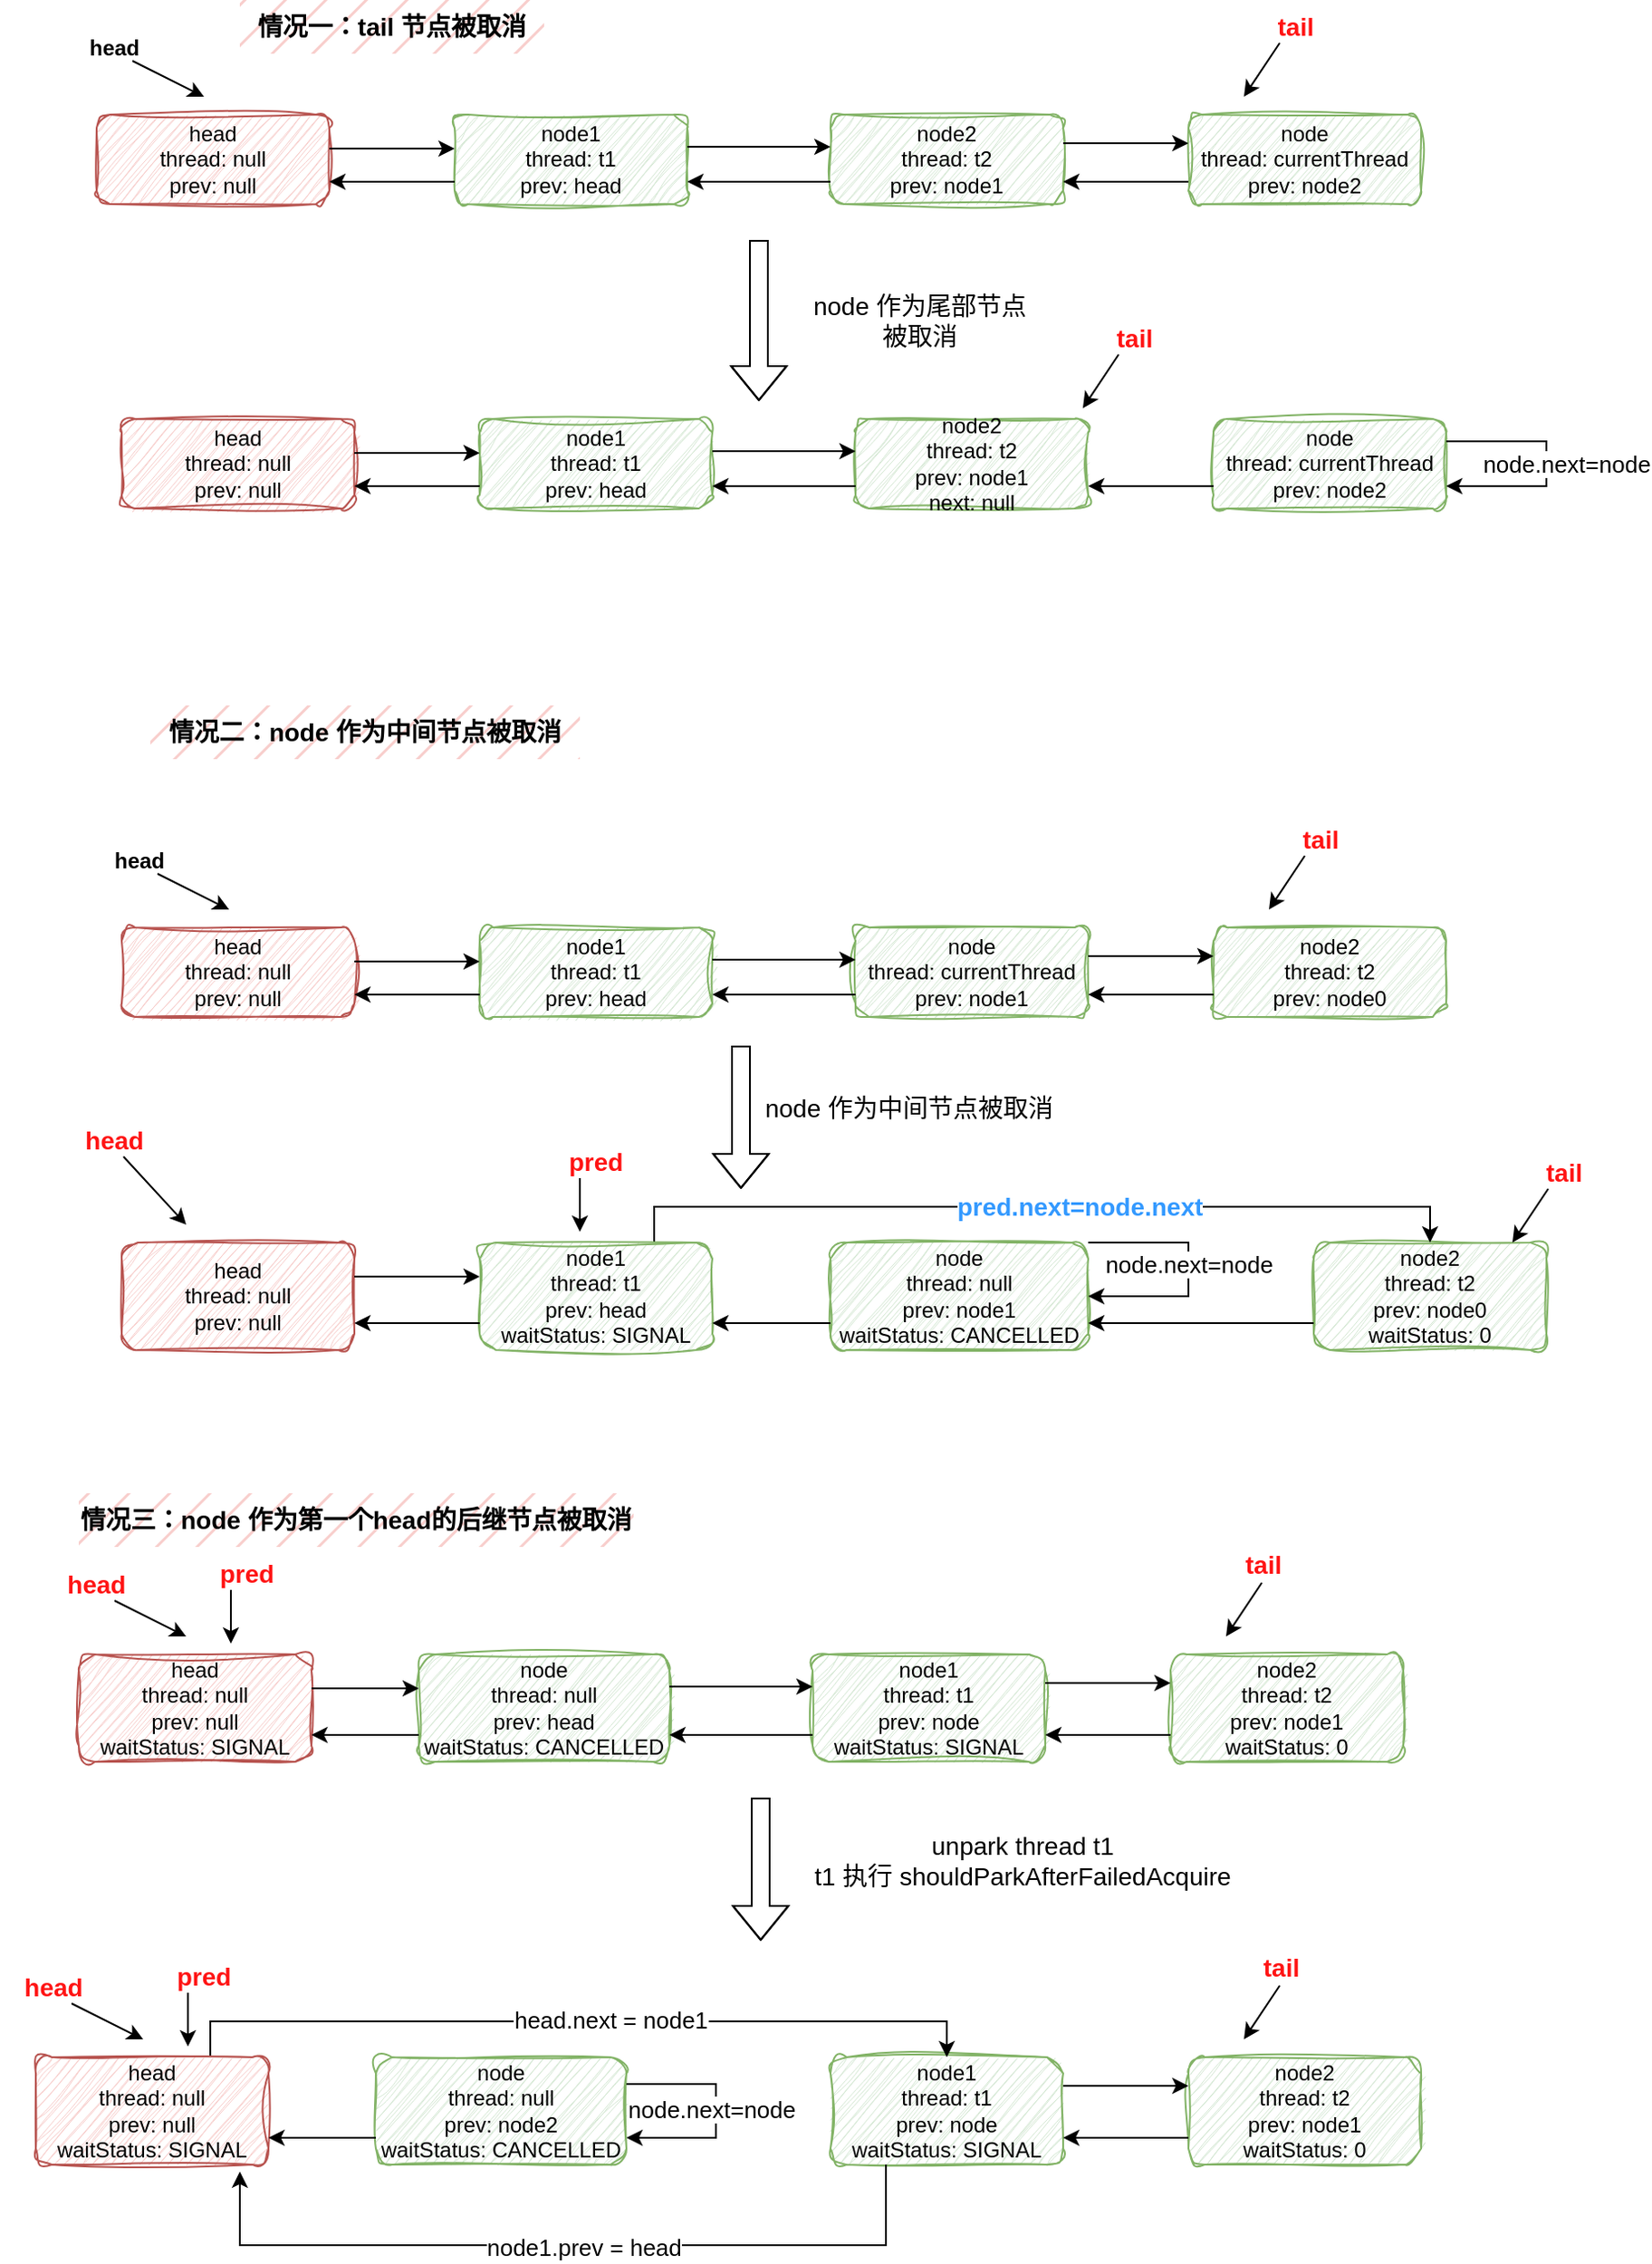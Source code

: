 <mxfile version="24.0.4" type="github">
  <diagram name="第 1 页" id="AJuNTbEqBgMRPC72pGal">
    <mxGraphModel dx="1494" dy="896" grid="1" gridSize="10" guides="1" tooltips="1" connect="1" arrows="1" fold="1" page="1" pageScale="1" pageWidth="827" pageHeight="1169" math="0" shadow="0">
      <root>
        <mxCell id="0" />
        <mxCell id="1" parent="0" />
        <mxCell id="3sgQolK70cAL_qPpuv-D-1" value="node&lt;br&gt;thread: currentThread&lt;br&gt;prev: node2" style="rounded=1;whiteSpace=wrap;html=1;sketch=1;curveFitting=1;jiggle=2;fillColor=#d5e8d4;strokeColor=#82b366;" vertex="1" parent="1">
          <mxGeometry x="270" y="280" width="130" height="50" as="geometry" />
        </mxCell>
        <mxCell id="3sgQolK70cAL_qPpuv-D-2" value="node2&lt;br&gt;thread: t2&lt;br&gt;prev: node1" style="rounded=1;whiteSpace=wrap;html=1;sketch=1;curveFitting=1;jiggle=2;fillColor=#d5e8d4;strokeColor=#82b366;" vertex="1" parent="1">
          <mxGeometry x="70" y="280" width="130" height="50" as="geometry" />
        </mxCell>
        <mxCell id="3sgQolK70cAL_qPpuv-D-3" value="node1&lt;br&gt;thread: t1&lt;br&gt;prev: head" style="rounded=1;whiteSpace=wrap;html=1;sketch=1;curveFitting=1;jiggle=2;fillColor=#d5e8d4;strokeColor=#82b366;" vertex="1" parent="1">
          <mxGeometry x="-140" y="280" width="130" height="50" as="geometry" />
        </mxCell>
        <mxCell id="3sgQolK70cAL_qPpuv-D-4" value="head&lt;br&gt;thread: null&lt;br&gt;prev: null" style="rounded=1;whiteSpace=wrap;html=1;sketch=1;curveFitting=1;jiggle=2;fillColor=#f8cecc;strokeColor=#b85450;" vertex="1" parent="1">
          <mxGeometry x="-340" y="280" width="130" height="50" as="geometry" />
        </mxCell>
        <mxCell id="3sgQolK70cAL_qPpuv-D-5" value="" style="endArrow=classic;html=1;rounded=0;exitX=1;exitY=0.5;exitDx=0;exitDy=0;entryX=0;entryY=0.5;entryDx=0;entryDy=0;" edge="1" parent="1">
          <mxGeometry width="50" height="50" relative="1" as="geometry">
            <mxPoint x="200" y="296" as="sourcePoint" />
            <mxPoint x="270" y="296" as="targetPoint" />
          </mxGeometry>
        </mxCell>
        <mxCell id="3sgQolK70cAL_qPpuv-D-6" value="" style="endArrow=classic;html=1;rounded=0;exitX=0;exitY=0.75;exitDx=0;exitDy=0;entryX=1;entryY=0.75;entryDx=0;entryDy=0;" edge="1" parent="1" source="3sgQolK70cAL_qPpuv-D-1" target="3sgQolK70cAL_qPpuv-D-2">
          <mxGeometry width="50" height="50" relative="1" as="geometry">
            <mxPoint x="220" y="480" as="sourcePoint" />
            <mxPoint x="270" y="430" as="targetPoint" />
          </mxGeometry>
        </mxCell>
        <mxCell id="3sgQolK70cAL_qPpuv-D-7" value="" style="endArrow=classic;html=1;rounded=0;exitX=1;exitY=0.5;exitDx=0;exitDy=0;entryX=0;entryY=0.5;entryDx=0;entryDy=0;" edge="1" parent="1">
          <mxGeometry width="50" height="50" relative="1" as="geometry">
            <mxPoint x="-10" y="298" as="sourcePoint" />
            <mxPoint x="70" y="298" as="targetPoint" />
          </mxGeometry>
        </mxCell>
        <mxCell id="3sgQolK70cAL_qPpuv-D-8" value="" style="endArrow=classic;html=1;rounded=0;exitX=0;exitY=0.75;exitDx=0;exitDy=0;entryX=1;entryY=0.75;entryDx=0;entryDy=0;" edge="1" parent="1" source="3sgQolK70cAL_qPpuv-D-2" target="3sgQolK70cAL_qPpuv-D-3">
          <mxGeometry width="50" height="50" relative="1" as="geometry">
            <mxPoint x="10" y="430" as="sourcePoint" />
            <mxPoint x="60" y="380" as="targetPoint" />
          </mxGeometry>
        </mxCell>
        <mxCell id="3sgQolK70cAL_qPpuv-D-9" value="" style="endArrow=classic;html=1;rounded=0;exitX=1;exitY=0.5;exitDx=0;exitDy=0;entryX=0;entryY=0.5;entryDx=0;entryDy=0;" edge="1" parent="1">
          <mxGeometry width="50" height="50" relative="1" as="geometry">
            <mxPoint x="-210" y="299" as="sourcePoint" />
            <mxPoint x="-140" y="299" as="targetPoint" />
          </mxGeometry>
        </mxCell>
        <mxCell id="3sgQolK70cAL_qPpuv-D-10" value="" style="endArrow=classic;html=1;rounded=0;exitX=0;exitY=0.75;exitDx=0;exitDy=0;entryX=1;entryY=0.75;entryDx=0;entryDy=0;" edge="1" parent="1" source="3sgQolK70cAL_qPpuv-D-3" target="3sgQolK70cAL_qPpuv-D-4">
          <mxGeometry width="50" height="50" relative="1" as="geometry">
            <mxPoint x="-150" y="400" as="sourcePoint" />
            <mxPoint x="-100" y="350" as="targetPoint" />
          </mxGeometry>
        </mxCell>
        <mxCell id="3sgQolK70cAL_qPpuv-D-11" value="" style="endArrow=classic;html=1;rounded=0;" edge="1" parent="1">
          <mxGeometry width="50" height="50" relative="1" as="geometry">
            <mxPoint x="-320" y="250" as="sourcePoint" />
            <mxPoint x="-280" y="270" as="targetPoint" />
          </mxGeometry>
        </mxCell>
        <mxCell id="3sgQolK70cAL_qPpuv-D-12" value="head" style="text;html=1;align=center;verticalAlign=middle;whiteSpace=wrap;rounded=0;fontStyle=1" vertex="1" parent="1">
          <mxGeometry x="-360" y="228" width="60" height="30" as="geometry" />
        </mxCell>
        <mxCell id="3sgQolK70cAL_qPpuv-D-13" value="tail" style="text;html=1;align=center;verticalAlign=middle;whiteSpace=wrap;rounded=0;fontStyle=1;fontSize=14;fontColor=#ff1414;" vertex="1" parent="1">
          <mxGeometry x="300" y="216" width="60" height="30" as="geometry" />
        </mxCell>
        <mxCell id="3sgQolK70cAL_qPpuv-D-14" value="" style="endArrow=classic;html=1;rounded=0;" edge="1" parent="1">
          <mxGeometry width="50" height="50" relative="1" as="geometry">
            <mxPoint x="321" y="240" as="sourcePoint" />
            <mxPoint x="301" y="270" as="targetPoint" />
          </mxGeometry>
        </mxCell>
        <mxCell id="3sgQolK70cAL_qPpuv-D-16" value="" style="shape=flexArrow;endArrow=classic;html=1;rounded=0;" edge="1" parent="1">
          <mxGeometry width="50" height="50" relative="1" as="geometry">
            <mxPoint x="30" y="350" as="sourcePoint" />
            <mxPoint x="30" y="440" as="targetPoint" />
            <Array as="points">
              <mxPoint x="30" y="390" />
            </Array>
          </mxGeometry>
        </mxCell>
        <mxCell id="3sgQolK70cAL_qPpuv-D-17" value="node&lt;br&gt;thread: currentThread&lt;br&gt;prev: node2" style="rounded=1;whiteSpace=wrap;html=1;sketch=1;curveFitting=1;jiggle=2;fillColor=#d5e8d4;strokeColor=#82b366;" vertex="1" parent="1">
          <mxGeometry x="284" y="450" width="130" height="50" as="geometry" />
        </mxCell>
        <mxCell id="3sgQolK70cAL_qPpuv-D-18" value="node2&lt;br&gt;thread: t2&lt;br&gt;prev: node1&lt;br&gt;next: null" style="rounded=1;whiteSpace=wrap;html=1;sketch=1;curveFitting=1;jiggle=2;fillColor=#d5e8d4;strokeColor=#82b366;" vertex="1" parent="1">
          <mxGeometry x="84" y="450" width="130" height="50" as="geometry" />
        </mxCell>
        <mxCell id="3sgQolK70cAL_qPpuv-D-19" value="node1&lt;br&gt;thread: t1&lt;br&gt;prev: head" style="rounded=1;whiteSpace=wrap;html=1;sketch=1;curveFitting=1;jiggle=2;fillColor=#d5e8d4;strokeColor=#82b366;" vertex="1" parent="1">
          <mxGeometry x="-126" y="450" width="130" height="50" as="geometry" />
        </mxCell>
        <mxCell id="3sgQolK70cAL_qPpuv-D-20" value="head&lt;br&gt;thread: null&lt;br&gt;prev: null" style="rounded=1;whiteSpace=wrap;html=1;sketch=1;curveFitting=1;jiggle=2;fillColor=#f8cecc;strokeColor=#b85450;" vertex="1" parent="1">
          <mxGeometry x="-326" y="450" width="130" height="50" as="geometry" />
        </mxCell>
        <mxCell id="3sgQolK70cAL_qPpuv-D-22" value="" style="endArrow=classic;html=1;rounded=0;exitX=0;exitY=0.75;exitDx=0;exitDy=0;entryX=1;entryY=0.75;entryDx=0;entryDy=0;" edge="1" parent="1" source="3sgQolK70cAL_qPpuv-D-17" target="3sgQolK70cAL_qPpuv-D-18">
          <mxGeometry width="50" height="50" relative="1" as="geometry">
            <mxPoint x="234" y="650" as="sourcePoint" />
            <mxPoint x="284" y="600" as="targetPoint" />
          </mxGeometry>
        </mxCell>
        <mxCell id="3sgQolK70cAL_qPpuv-D-23" value="" style="endArrow=classic;html=1;rounded=0;exitX=1;exitY=0.5;exitDx=0;exitDy=0;entryX=0;entryY=0.5;entryDx=0;entryDy=0;" edge="1" parent="1">
          <mxGeometry width="50" height="50" relative="1" as="geometry">
            <mxPoint x="4" y="468" as="sourcePoint" />
            <mxPoint x="84" y="468" as="targetPoint" />
          </mxGeometry>
        </mxCell>
        <mxCell id="3sgQolK70cAL_qPpuv-D-24" value="" style="endArrow=classic;html=1;rounded=0;exitX=0;exitY=0.75;exitDx=0;exitDy=0;entryX=1;entryY=0.75;entryDx=0;entryDy=0;" edge="1" parent="1" source="3sgQolK70cAL_qPpuv-D-18" target="3sgQolK70cAL_qPpuv-D-19">
          <mxGeometry width="50" height="50" relative="1" as="geometry">
            <mxPoint x="24" y="600" as="sourcePoint" />
            <mxPoint x="74" y="550" as="targetPoint" />
          </mxGeometry>
        </mxCell>
        <mxCell id="3sgQolK70cAL_qPpuv-D-25" value="" style="endArrow=classic;html=1;rounded=0;exitX=1;exitY=0.5;exitDx=0;exitDy=0;entryX=0;entryY=0.5;entryDx=0;entryDy=0;" edge="1" parent="1">
          <mxGeometry width="50" height="50" relative="1" as="geometry">
            <mxPoint x="-196" y="469" as="sourcePoint" />
            <mxPoint x="-126" y="469" as="targetPoint" />
          </mxGeometry>
        </mxCell>
        <mxCell id="3sgQolK70cAL_qPpuv-D-26" value="" style="endArrow=classic;html=1;rounded=0;exitX=0;exitY=0.75;exitDx=0;exitDy=0;entryX=1;entryY=0.75;entryDx=0;entryDy=0;" edge="1" parent="1" source="3sgQolK70cAL_qPpuv-D-19" target="3sgQolK70cAL_qPpuv-D-20">
          <mxGeometry width="50" height="50" relative="1" as="geometry">
            <mxPoint x="-136" y="570" as="sourcePoint" />
            <mxPoint x="-86" y="520" as="targetPoint" />
          </mxGeometry>
        </mxCell>
        <mxCell id="3sgQolK70cAL_qPpuv-D-27" value="node 作为尾部节点&lt;br&gt;被取消" style="text;html=1;align=center;verticalAlign=middle;whiteSpace=wrap;rounded=0;fontSize=14;" vertex="1" parent="1">
          <mxGeometry x="50" y="380" width="140" height="30" as="geometry" />
        </mxCell>
        <mxCell id="3sgQolK70cAL_qPpuv-D-28" value="tail" style="text;html=1;align=center;verticalAlign=middle;whiteSpace=wrap;rounded=0;fontStyle=1;fontSize=14;fontColor=#ff1414;" vertex="1" parent="1">
          <mxGeometry x="210" y="390" width="60" height="30" as="geometry" />
        </mxCell>
        <mxCell id="3sgQolK70cAL_qPpuv-D-29" value="" style="endArrow=classic;html=1;rounded=0;" edge="1" parent="1">
          <mxGeometry width="50" height="50" relative="1" as="geometry">
            <mxPoint x="231" y="414" as="sourcePoint" />
            <mxPoint x="211" y="444" as="targetPoint" />
          </mxGeometry>
        </mxCell>
        <mxCell id="3sgQolK70cAL_qPpuv-D-30" value="" style="endArrow=classic;html=1;rounded=0;exitX=1;exitY=0.25;exitDx=0;exitDy=0;edgeStyle=orthogonalEdgeStyle;entryX=1;entryY=0.75;entryDx=0;entryDy=0;" edge="1" parent="1" source="3sgQolK70cAL_qPpuv-D-17" target="3sgQolK70cAL_qPpuv-D-17">
          <mxGeometry width="50" height="50" relative="1" as="geometry">
            <mxPoint x="390" y="590" as="sourcePoint" />
            <mxPoint x="480" y="460" as="targetPoint" />
            <Array as="points">
              <mxPoint x="470" y="463" />
              <mxPoint x="470" y="487" />
            </Array>
          </mxGeometry>
        </mxCell>
        <mxCell id="3sgQolK70cAL_qPpuv-D-31" value="node.next=node" style="edgeLabel;html=1;align=center;verticalAlign=middle;resizable=0;points=[];fontSize=13;" vertex="1" connectable="0" parent="3sgQolK70cAL_qPpuv-D-30">
          <mxGeometry x="-0.523" y="-3" relative="1" as="geometry">
            <mxPoint x="34" y="9" as="offset" />
          </mxGeometry>
        </mxCell>
        <mxCell id="3sgQolK70cAL_qPpuv-D-32" value="情况一：tail 节点被取消" style="text;html=1;align=center;verticalAlign=middle;whiteSpace=wrap;rounded=0;fontSize=14;fontStyle=1;fillColor=#f8cecc;strokeColor=none;fillStyle=hatch;" vertex="1" parent="1">
          <mxGeometry x="-260" y="216" width="170" height="30" as="geometry" />
        </mxCell>
        <mxCell id="3sgQolK70cAL_qPpuv-D-35" value="情况二：node 作为中间节点被取消" style="text;html=1;align=center;verticalAlign=middle;whiteSpace=wrap;rounded=0;fontSize=14;fontStyle=1;fillColor=#f8cecc;strokeColor=none;fillStyle=hatch;" vertex="1" parent="1">
          <mxGeometry x="-310" y="610" width="240" height="30" as="geometry" />
        </mxCell>
        <mxCell id="3sgQolK70cAL_qPpuv-D-36" value="node2&lt;br&gt;thread: t2&lt;br&gt;prev: node0" style="rounded=1;whiteSpace=wrap;html=1;sketch=1;curveFitting=1;jiggle=2;fillColor=#d5e8d4;strokeColor=#82b366;" vertex="1" parent="1">
          <mxGeometry x="284" y="734" width="130" height="50" as="geometry" />
        </mxCell>
        <mxCell id="3sgQolK70cAL_qPpuv-D-37" value="node&lt;br&gt;thread: currentThread&lt;br&gt;prev: node1" style="rounded=1;whiteSpace=wrap;html=1;sketch=1;curveFitting=1;jiggle=2;fillColor=#d5e8d4;strokeColor=#82b366;" vertex="1" parent="1">
          <mxGeometry x="84" y="734" width="130" height="50" as="geometry" />
        </mxCell>
        <mxCell id="3sgQolK70cAL_qPpuv-D-38" value="node1&lt;br&gt;thread: t1&lt;br&gt;prev: head" style="rounded=1;whiteSpace=wrap;html=1;sketch=1;curveFitting=1;jiggle=2;fillColor=#d5e8d4;strokeColor=#82b366;" vertex="1" parent="1">
          <mxGeometry x="-126" y="734" width="130" height="50" as="geometry" />
        </mxCell>
        <mxCell id="3sgQolK70cAL_qPpuv-D-39" value="head&lt;br&gt;thread: null&lt;br&gt;prev: null" style="rounded=1;whiteSpace=wrap;html=1;sketch=1;curveFitting=1;jiggle=2;fillColor=#f8cecc;strokeColor=#b85450;" vertex="1" parent="1">
          <mxGeometry x="-326" y="734" width="130" height="50" as="geometry" />
        </mxCell>
        <mxCell id="3sgQolK70cAL_qPpuv-D-40" value="" style="endArrow=classic;html=1;rounded=0;exitX=1;exitY=0.5;exitDx=0;exitDy=0;entryX=0;entryY=0.5;entryDx=0;entryDy=0;" edge="1" parent="1">
          <mxGeometry width="50" height="50" relative="1" as="geometry">
            <mxPoint x="214" y="750" as="sourcePoint" />
            <mxPoint x="284" y="750" as="targetPoint" />
          </mxGeometry>
        </mxCell>
        <mxCell id="3sgQolK70cAL_qPpuv-D-41" value="" style="endArrow=classic;html=1;rounded=0;exitX=0;exitY=0.75;exitDx=0;exitDy=0;entryX=1;entryY=0.75;entryDx=0;entryDy=0;" edge="1" parent="1" source="3sgQolK70cAL_qPpuv-D-36" target="3sgQolK70cAL_qPpuv-D-37">
          <mxGeometry width="50" height="50" relative="1" as="geometry">
            <mxPoint x="234" y="934" as="sourcePoint" />
            <mxPoint x="284" y="884" as="targetPoint" />
          </mxGeometry>
        </mxCell>
        <mxCell id="3sgQolK70cAL_qPpuv-D-42" value="" style="endArrow=classic;html=1;rounded=0;exitX=1;exitY=0.5;exitDx=0;exitDy=0;entryX=0;entryY=0.5;entryDx=0;entryDy=0;" edge="1" parent="1">
          <mxGeometry width="50" height="50" relative="1" as="geometry">
            <mxPoint x="4" y="752" as="sourcePoint" />
            <mxPoint x="84" y="752" as="targetPoint" />
          </mxGeometry>
        </mxCell>
        <mxCell id="3sgQolK70cAL_qPpuv-D-43" value="" style="endArrow=classic;html=1;rounded=0;exitX=0;exitY=0.75;exitDx=0;exitDy=0;entryX=1;entryY=0.75;entryDx=0;entryDy=0;" edge="1" parent="1" source="3sgQolK70cAL_qPpuv-D-37" target="3sgQolK70cAL_qPpuv-D-38">
          <mxGeometry width="50" height="50" relative="1" as="geometry">
            <mxPoint x="24" y="884" as="sourcePoint" />
            <mxPoint x="74" y="834" as="targetPoint" />
          </mxGeometry>
        </mxCell>
        <mxCell id="3sgQolK70cAL_qPpuv-D-44" value="" style="endArrow=classic;html=1;rounded=0;exitX=1;exitY=0.5;exitDx=0;exitDy=0;entryX=0;entryY=0.5;entryDx=0;entryDy=0;" edge="1" parent="1">
          <mxGeometry width="50" height="50" relative="1" as="geometry">
            <mxPoint x="-196" y="753" as="sourcePoint" />
            <mxPoint x="-126" y="753" as="targetPoint" />
          </mxGeometry>
        </mxCell>
        <mxCell id="3sgQolK70cAL_qPpuv-D-45" value="" style="endArrow=classic;html=1;rounded=0;exitX=0;exitY=0.75;exitDx=0;exitDy=0;entryX=1;entryY=0.75;entryDx=0;entryDy=0;" edge="1" parent="1" source="3sgQolK70cAL_qPpuv-D-38" target="3sgQolK70cAL_qPpuv-D-39">
          <mxGeometry width="50" height="50" relative="1" as="geometry">
            <mxPoint x="-136" y="854" as="sourcePoint" />
            <mxPoint x="-86" y="804" as="targetPoint" />
          </mxGeometry>
        </mxCell>
        <mxCell id="3sgQolK70cAL_qPpuv-D-46" value="" style="endArrow=classic;html=1;rounded=0;" edge="1" parent="1">
          <mxGeometry width="50" height="50" relative="1" as="geometry">
            <mxPoint x="-306" y="704" as="sourcePoint" />
            <mxPoint x="-266" y="724" as="targetPoint" />
          </mxGeometry>
        </mxCell>
        <mxCell id="3sgQolK70cAL_qPpuv-D-47" value="head" style="text;html=1;align=center;verticalAlign=middle;whiteSpace=wrap;rounded=0;fontStyle=1" vertex="1" parent="1">
          <mxGeometry x="-346" y="682" width="60" height="30" as="geometry" />
        </mxCell>
        <mxCell id="3sgQolK70cAL_qPpuv-D-48" value="tail" style="text;html=1;align=center;verticalAlign=middle;whiteSpace=wrap;rounded=0;fontStyle=1;fontSize=14;fontColor=#ff1414;" vertex="1" parent="1">
          <mxGeometry x="314" y="670" width="60" height="30" as="geometry" />
        </mxCell>
        <mxCell id="3sgQolK70cAL_qPpuv-D-49" value="" style="endArrow=classic;html=1;rounded=0;" edge="1" parent="1">
          <mxGeometry width="50" height="50" relative="1" as="geometry">
            <mxPoint x="335" y="694" as="sourcePoint" />
            <mxPoint x="315" y="724" as="targetPoint" />
          </mxGeometry>
        </mxCell>
        <mxCell id="3sgQolK70cAL_qPpuv-D-51" value="" style="shape=flexArrow;endArrow=classic;html=1;rounded=0;" edge="1" parent="1">
          <mxGeometry width="50" height="50" relative="1" as="geometry">
            <mxPoint x="20" y="800" as="sourcePoint" />
            <mxPoint x="20" y="880" as="targetPoint" />
            <Array as="points">
              <mxPoint x="20" y="840" />
            </Array>
          </mxGeometry>
        </mxCell>
        <mxCell id="3sgQolK70cAL_qPpuv-D-52" value="node 作为中间节点被取消" style="text;html=1;align=center;verticalAlign=middle;whiteSpace=wrap;rounded=0;fontSize=14;" vertex="1" parent="1">
          <mxGeometry x="14" y="820" width="200" height="30" as="geometry" />
        </mxCell>
        <mxCell id="3sgQolK70cAL_qPpuv-D-53" value="node2&lt;br&gt;thread: t2&lt;br&gt;prev: node0&lt;br&gt;waitStatus: 0" style="rounded=1;whiteSpace=wrap;html=1;sketch=1;curveFitting=1;jiggle=2;fillColor=#d5e8d4;strokeColor=#82b366;" vertex="1" parent="1">
          <mxGeometry x="340" y="910" width="130" height="60" as="geometry" />
        </mxCell>
        <mxCell id="3sgQolK70cAL_qPpuv-D-54" value="node&lt;br&gt;thread: null&lt;br&gt;prev: node1&lt;br&gt;waitStatus: CANCELLED" style="rounded=1;whiteSpace=wrap;html=1;sketch=1;curveFitting=1;jiggle=2;fillColor=#d5e8d4;strokeColor=#82b366;" vertex="1" parent="1">
          <mxGeometry x="70" y="910" width="144" height="60" as="geometry" />
        </mxCell>
        <mxCell id="3sgQolK70cAL_qPpuv-D-69" style="edgeStyle=orthogonalEdgeStyle;rounded=0;orthogonalLoop=1;jettySize=auto;html=1;entryX=0.5;entryY=0;entryDx=0;entryDy=0;exitX=0.75;exitY=0;exitDx=0;exitDy=0;" edge="1" parent="1" source="3sgQolK70cAL_qPpuv-D-55" target="3sgQolK70cAL_qPpuv-D-53">
          <mxGeometry relative="1" as="geometry">
            <Array as="points">
              <mxPoint x="-28" y="890" />
              <mxPoint x="405" y="890" />
            </Array>
          </mxGeometry>
        </mxCell>
        <mxCell id="3sgQolK70cAL_qPpuv-D-70" value="pred.next=node.next" style="edgeLabel;html=1;align=center;verticalAlign=middle;resizable=0;points=[];fontSize=14;fontColor=#3399FF;fontStyle=1" vertex="1" connectable="0" parent="3sgQolK70cAL_qPpuv-D-69">
          <mxGeometry x="0.036" y="3" relative="1" as="geometry">
            <mxPoint x="12" y="3" as="offset" />
          </mxGeometry>
        </mxCell>
        <mxCell id="3sgQolK70cAL_qPpuv-D-55" value="node1&lt;br&gt;thread: t1&lt;br&gt;prev: head&lt;br&gt;waitStatus: SIGNAL" style="rounded=1;whiteSpace=wrap;html=1;sketch=1;curveFitting=1;jiggle=2;fillColor=#d5e8d4;strokeColor=#82b366;" vertex="1" parent="1">
          <mxGeometry x="-126" y="910" width="130" height="60" as="geometry" />
        </mxCell>
        <mxCell id="3sgQolK70cAL_qPpuv-D-56" value="head&lt;br&gt;thread: null&lt;br&gt;prev: null" style="rounded=1;whiteSpace=wrap;html=1;sketch=1;curveFitting=1;jiggle=2;fillColor=#f8cecc;strokeColor=#b85450;" vertex="1" parent="1">
          <mxGeometry x="-326" y="910" width="130" height="60" as="geometry" />
        </mxCell>
        <mxCell id="3sgQolK70cAL_qPpuv-D-58" value="" style="endArrow=classic;html=1;rounded=0;exitX=0;exitY=0.75;exitDx=0;exitDy=0;entryX=1;entryY=0.75;entryDx=0;entryDy=0;" edge="1" parent="1" source="3sgQolK70cAL_qPpuv-D-53" target="3sgQolK70cAL_qPpuv-D-54">
          <mxGeometry width="50" height="50" relative="1" as="geometry">
            <mxPoint x="234" y="1110" as="sourcePoint" />
            <mxPoint x="284" y="1060" as="targetPoint" />
          </mxGeometry>
        </mxCell>
        <mxCell id="3sgQolK70cAL_qPpuv-D-60" value="" style="endArrow=classic;html=1;rounded=0;exitX=0;exitY=0.75;exitDx=0;exitDy=0;entryX=1;entryY=0.75;entryDx=0;entryDy=0;" edge="1" parent="1" source="3sgQolK70cAL_qPpuv-D-54" target="3sgQolK70cAL_qPpuv-D-55">
          <mxGeometry width="50" height="50" relative="1" as="geometry">
            <mxPoint x="24" y="1060" as="sourcePoint" />
            <mxPoint x="74" y="1010" as="targetPoint" />
          </mxGeometry>
        </mxCell>
        <mxCell id="3sgQolK70cAL_qPpuv-D-61" value="" style="endArrow=classic;html=1;rounded=0;exitX=1;exitY=0.5;exitDx=0;exitDy=0;entryX=0;entryY=0.5;entryDx=0;entryDy=0;" edge="1" parent="1">
          <mxGeometry width="50" height="50" relative="1" as="geometry">
            <mxPoint x="-196" y="929" as="sourcePoint" />
            <mxPoint x="-126" y="929" as="targetPoint" />
          </mxGeometry>
        </mxCell>
        <mxCell id="3sgQolK70cAL_qPpuv-D-62" value="" style="endArrow=classic;html=1;rounded=0;exitX=0;exitY=0.75;exitDx=0;exitDy=0;entryX=1;entryY=0.75;entryDx=0;entryDy=0;" edge="1" parent="1" source="3sgQolK70cAL_qPpuv-D-55" target="3sgQolK70cAL_qPpuv-D-56">
          <mxGeometry width="50" height="50" relative="1" as="geometry">
            <mxPoint x="-136" y="1030" as="sourcePoint" />
            <mxPoint x="-86" y="980" as="targetPoint" />
          </mxGeometry>
        </mxCell>
        <mxCell id="3sgQolK70cAL_qPpuv-D-63" value="tail" style="text;html=1;align=center;verticalAlign=middle;whiteSpace=wrap;rounded=0;fontStyle=1;fontSize=14;fontColor=#ff1414;" vertex="1" parent="1">
          <mxGeometry x="450" y="856" width="60" height="30" as="geometry" />
        </mxCell>
        <mxCell id="3sgQolK70cAL_qPpuv-D-64" value="" style="endArrow=classic;html=1;rounded=0;" edge="1" parent="1">
          <mxGeometry width="50" height="50" relative="1" as="geometry">
            <mxPoint x="471" y="880" as="sourcePoint" />
            <mxPoint x="451" y="910" as="targetPoint" />
          </mxGeometry>
        </mxCell>
        <mxCell id="3sgQolK70cAL_qPpuv-D-65" value="pred" style="text;html=1;align=center;verticalAlign=middle;whiteSpace=wrap;rounded=0;fontStyle=1;fontSize=14;fontColor=#ff1414;" vertex="1" parent="1">
          <mxGeometry x="-91" y="850" width="60" height="30" as="geometry" />
        </mxCell>
        <mxCell id="3sgQolK70cAL_qPpuv-D-66" value="" style="endArrow=classic;html=1;rounded=0;" edge="1" parent="1">
          <mxGeometry width="50" height="50" relative="1" as="geometry">
            <mxPoint x="-70" y="874" as="sourcePoint" />
            <mxPoint x="-70" y="904" as="targetPoint" />
          </mxGeometry>
        </mxCell>
        <mxCell id="3sgQolK70cAL_qPpuv-D-67" value="head" style="text;html=1;align=center;verticalAlign=middle;whiteSpace=wrap;rounded=0;fontStyle=1;fontSize=14;fontColor=#ff1414;" vertex="1" parent="1">
          <mxGeometry x="-360" y="838" width="60" height="30" as="geometry" />
        </mxCell>
        <mxCell id="3sgQolK70cAL_qPpuv-D-68" value="" style="endArrow=classic;html=1;rounded=0;" edge="1" parent="1">
          <mxGeometry width="50" height="50" relative="1" as="geometry">
            <mxPoint x="-325" y="862" as="sourcePoint" />
            <mxPoint x="-290" y="900" as="targetPoint" />
          </mxGeometry>
        </mxCell>
        <mxCell id="3sgQolK70cAL_qPpuv-D-72" style="edgeStyle=orthogonalEdgeStyle;rounded=0;orthogonalLoop=1;jettySize=auto;html=1;entryX=1;entryY=0.5;entryDx=0;entryDy=0;exitX=1;exitY=0;exitDx=0;exitDy=0;" edge="1" parent="1" source="3sgQolK70cAL_qPpuv-D-54" target="3sgQolK70cAL_qPpuv-D-54">
          <mxGeometry relative="1" as="geometry">
            <Array as="points">
              <mxPoint x="270" y="910" />
              <mxPoint x="270" y="940" />
            </Array>
          </mxGeometry>
        </mxCell>
        <mxCell id="3sgQolK70cAL_qPpuv-D-73" value="node.next=node" style="edgeLabel;html=1;align=center;verticalAlign=middle;resizable=0;points=[];fontSize=13;" vertex="1" connectable="0" parent="1">
          <mxGeometry x="269.999" y="922.002" as="geometry" />
        </mxCell>
        <mxCell id="3sgQolK70cAL_qPpuv-D-74" value="情况三：node 作为第一个head的后继节点被取消" style="text;html=1;align=center;verticalAlign=middle;whiteSpace=wrap;rounded=0;fontSize=14;fontStyle=1;fillColor=#f8cecc;strokeColor=none;fillStyle=hatch;" vertex="1" parent="1">
          <mxGeometry x="-350" y="1050" width="310" height="30" as="geometry" />
        </mxCell>
        <mxCell id="3sgQolK70cAL_qPpuv-D-75" value="node2&lt;br&gt;thread: t2&lt;br&gt;prev: node1&lt;br&gt;waitStatus: 0" style="rounded=1;whiteSpace=wrap;html=1;sketch=1;curveFitting=1;jiggle=2;fillColor=#d5e8d4;strokeColor=#82b366;" vertex="1" parent="1">
          <mxGeometry x="260" y="1140" width="130" height="60" as="geometry" />
        </mxCell>
        <mxCell id="3sgQolK70cAL_qPpuv-D-76" value="node1&lt;br&gt;thread: t1&lt;br&gt;prev: node&lt;br&gt;waitStatus: SIGNAL" style="rounded=1;whiteSpace=wrap;html=1;sketch=1;curveFitting=1;jiggle=2;fillColor=#d5e8d4;strokeColor=#82b366;" vertex="1" parent="1">
          <mxGeometry x="60" y="1140" width="130" height="60" as="geometry" />
        </mxCell>
        <mxCell id="3sgQolK70cAL_qPpuv-D-77" value="node&lt;br&gt;thread: null&lt;br&gt;prev: head&lt;div&gt;waitStatus: CANCELLED&lt;/div&gt;" style="rounded=1;whiteSpace=wrap;html=1;sketch=1;curveFitting=1;jiggle=2;fillColor=#d5e8d4;strokeColor=#82b366;" vertex="1" parent="1">
          <mxGeometry x="-160" y="1140" width="140" height="60" as="geometry" />
        </mxCell>
        <mxCell id="3sgQolK70cAL_qPpuv-D-78" value="head&lt;br&gt;thread: null&lt;br&gt;prev: null&lt;br&gt;waitStatus: SIGNAL" style="rounded=1;whiteSpace=wrap;html=1;sketch=1;curveFitting=1;jiggle=2;fillColor=#f8cecc;strokeColor=#b85450;" vertex="1" parent="1">
          <mxGeometry x="-350" y="1140" width="130" height="60" as="geometry" />
        </mxCell>
        <mxCell id="3sgQolK70cAL_qPpuv-D-79" value="" style="endArrow=classic;html=1;rounded=0;exitX=1;exitY=0.5;exitDx=0;exitDy=0;entryX=0;entryY=0.5;entryDx=0;entryDy=0;" edge="1" parent="1">
          <mxGeometry width="50" height="50" relative="1" as="geometry">
            <mxPoint x="190" y="1156" as="sourcePoint" />
            <mxPoint x="260" y="1156" as="targetPoint" />
          </mxGeometry>
        </mxCell>
        <mxCell id="3sgQolK70cAL_qPpuv-D-80" value="" style="endArrow=classic;html=1;rounded=0;exitX=0;exitY=0.75;exitDx=0;exitDy=0;entryX=1;entryY=0.75;entryDx=0;entryDy=0;" edge="1" parent="1" source="3sgQolK70cAL_qPpuv-D-75" target="3sgQolK70cAL_qPpuv-D-76">
          <mxGeometry width="50" height="50" relative="1" as="geometry">
            <mxPoint x="210" y="1340" as="sourcePoint" />
            <mxPoint x="260" y="1290" as="targetPoint" />
          </mxGeometry>
        </mxCell>
        <mxCell id="3sgQolK70cAL_qPpuv-D-81" value="" style="endArrow=classic;html=1;rounded=0;exitX=1;exitY=0.5;exitDx=0;exitDy=0;entryX=0;entryY=0.5;entryDx=0;entryDy=0;" edge="1" parent="1">
          <mxGeometry width="50" height="50" relative="1" as="geometry">
            <mxPoint x="-20" y="1158" as="sourcePoint" />
            <mxPoint x="60" y="1158" as="targetPoint" />
          </mxGeometry>
        </mxCell>
        <mxCell id="3sgQolK70cAL_qPpuv-D-82" value="" style="endArrow=classic;html=1;rounded=0;exitX=0;exitY=0.75;exitDx=0;exitDy=0;entryX=1;entryY=0.75;entryDx=0;entryDy=0;" edge="1" parent="1" source="3sgQolK70cAL_qPpuv-D-76" target="3sgQolK70cAL_qPpuv-D-77">
          <mxGeometry width="50" height="50" relative="1" as="geometry">
            <mxPoint y="1290" as="sourcePoint" />
            <mxPoint x="50" y="1240" as="targetPoint" />
          </mxGeometry>
        </mxCell>
        <mxCell id="3sgQolK70cAL_qPpuv-D-83" value="" style="endArrow=classic;html=1;rounded=0;exitX=1;exitY=0.5;exitDx=0;exitDy=0;" edge="1" parent="1">
          <mxGeometry width="50" height="50" relative="1" as="geometry">
            <mxPoint x="-220" y="1159" as="sourcePoint" />
            <mxPoint x="-160" y="1159" as="targetPoint" />
          </mxGeometry>
        </mxCell>
        <mxCell id="3sgQolK70cAL_qPpuv-D-84" value="" style="endArrow=classic;html=1;rounded=0;exitX=0;exitY=0.75;exitDx=0;exitDy=0;entryX=1;entryY=0.75;entryDx=0;entryDy=0;" edge="1" parent="1" source="3sgQolK70cAL_qPpuv-D-77" target="3sgQolK70cAL_qPpuv-D-78">
          <mxGeometry width="50" height="50" relative="1" as="geometry">
            <mxPoint x="-160" y="1260" as="sourcePoint" />
            <mxPoint x="-110" y="1210" as="targetPoint" />
          </mxGeometry>
        </mxCell>
        <mxCell id="3sgQolK70cAL_qPpuv-D-85" value="" style="endArrow=classic;html=1;rounded=0;" edge="1" parent="1">
          <mxGeometry width="50" height="50" relative="1" as="geometry">
            <mxPoint x="-330" y="1110" as="sourcePoint" />
            <mxPoint x="-290" y="1130" as="targetPoint" />
          </mxGeometry>
        </mxCell>
        <mxCell id="3sgQolK70cAL_qPpuv-D-86" value="" style="endArrow=classic;html=1;rounded=0;" edge="1" parent="1">
          <mxGeometry width="50" height="50" relative="1" as="geometry">
            <mxPoint x="311" y="1100" as="sourcePoint" />
            <mxPoint x="291" y="1130" as="targetPoint" />
          </mxGeometry>
        </mxCell>
        <mxCell id="3sgQolK70cAL_qPpuv-D-87" value="head" style="text;html=1;align=center;verticalAlign=middle;whiteSpace=wrap;rounded=0;fontStyle=1;fontSize=14;fontColor=#ff1414;" vertex="1" parent="1">
          <mxGeometry x="-370" y="1086" width="60" height="30" as="geometry" />
        </mxCell>
        <mxCell id="3sgQolK70cAL_qPpuv-D-88" value="tail" style="text;html=1;align=center;verticalAlign=middle;whiteSpace=wrap;rounded=0;fontStyle=1;fontSize=14;fontColor=#ff1414;" vertex="1" parent="1">
          <mxGeometry x="282" y="1075" width="60" height="30" as="geometry" />
        </mxCell>
        <mxCell id="3sgQolK70cAL_qPpuv-D-89" value="pred" style="text;html=1;align=center;verticalAlign=middle;whiteSpace=wrap;rounded=0;fontStyle=1;fontSize=14;fontColor=#ff1414;" vertex="1" parent="1">
          <mxGeometry x="-286" y="1080" width="60" height="30" as="geometry" />
        </mxCell>
        <mxCell id="3sgQolK70cAL_qPpuv-D-90" value="" style="endArrow=classic;html=1;rounded=0;" edge="1" parent="1">
          <mxGeometry width="50" height="50" relative="1" as="geometry">
            <mxPoint x="-265" y="1104" as="sourcePoint" />
            <mxPoint x="-265" y="1134" as="targetPoint" />
          </mxGeometry>
        </mxCell>
        <mxCell id="3sgQolK70cAL_qPpuv-D-94" value="" style="shape=flexArrow;endArrow=classic;html=1;rounded=0;" edge="1" parent="1">
          <mxGeometry width="50" height="50" relative="1" as="geometry">
            <mxPoint x="31" y="1220" as="sourcePoint" />
            <mxPoint x="31" y="1300" as="targetPoint" />
            <Array as="points">
              <mxPoint x="31" y="1260" />
            </Array>
          </mxGeometry>
        </mxCell>
        <mxCell id="3sgQolK70cAL_qPpuv-D-95" value="unpark thread t1&lt;br&gt;t1 执行 shouldParkAfterFailedAcquire" style="text;html=1;align=center;verticalAlign=middle;whiteSpace=wrap;rounded=0;fontSize=14;" vertex="1" parent="1">
          <mxGeometry x="50" y="1240" width="255" height="30" as="geometry" />
        </mxCell>
        <mxCell id="3sgQolK70cAL_qPpuv-D-112" value="node2&lt;br&gt;thread: t2&lt;br&gt;prev: node1&lt;br&gt;waitStatus: 0" style="rounded=1;whiteSpace=wrap;html=1;sketch=1;curveFitting=1;jiggle=2;fillColor=#d5e8d4;strokeColor=#82b366;" vertex="1" parent="1">
          <mxGeometry x="270" y="1365" width="130" height="60" as="geometry" />
        </mxCell>
        <mxCell id="3sgQolK70cAL_qPpuv-D-113" value="node1&lt;br&gt;thread: t1&lt;br&gt;prev: node&lt;br&gt;waitStatus: SIGNAL" style="rounded=1;whiteSpace=wrap;html=1;sketch=1;curveFitting=1;jiggle=2;fillColor=#d5e8d4;strokeColor=#82b366;" vertex="1" parent="1">
          <mxGeometry x="70" y="1365" width="130" height="60" as="geometry" />
        </mxCell>
        <mxCell id="3sgQolK70cAL_qPpuv-D-114" value="node&lt;br&gt;thread: null&lt;br&gt;prev: node2&lt;div&gt;waitStatus: CANCELLED&lt;/div&gt;" style="rounded=1;whiteSpace=wrap;html=1;sketch=1;curveFitting=1;jiggle=2;fillColor=#d5e8d4;strokeColor=#82b366;" vertex="1" parent="1">
          <mxGeometry x="-184" y="1365" width="140" height="60" as="geometry" />
        </mxCell>
        <mxCell id="3sgQolK70cAL_qPpuv-D-132" style="edgeStyle=orthogonalEdgeStyle;rounded=0;orthogonalLoop=1;jettySize=auto;html=1;exitX=0.75;exitY=0;exitDx=0;exitDy=0;entryX=0.5;entryY=0;entryDx=0;entryDy=0;" edge="1" parent="1" source="3sgQolK70cAL_qPpuv-D-115" target="3sgQolK70cAL_qPpuv-D-113">
          <mxGeometry relative="1" as="geometry" />
        </mxCell>
        <mxCell id="3sgQolK70cAL_qPpuv-D-133" value="head.next = node1" style="edgeLabel;html=1;align=center;verticalAlign=middle;resizable=0;points=[];fontSize=13;" vertex="1" connectable="0" parent="3sgQolK70cAL_qPpuv-D-132">
          <mxGeometry x="0.077" y="1" relative="1" as="geometry">
            <mxPoint as="offset" />
          </mxGeometry>
        </mxCell>
        <mxCell id="3sgQolK70cAL_qPpuv-D-115" value="head&lt;br&gt;thread: null&lt;br&gt;prev: null&lt;br&gt;waitStatus: SIGNAL" style="rounded=1;whiteSpace=wrap;html=1;sketch=1;curveFitting=1;jiggle=2;fillColor=#f8cecc;strokeColor=#b85450;" vertex="1" parent="1">
          <mxGeometry x="-374" y="1365" width="130" height="60" as="geometry" />
        </mxCell>
        <mxCell id="3sgQolK70cAL_qPpuv-D-116" value="" style="endArrow=classic;html=1;rounded=0;exitX=1;exitY=0.5;exitDx=0;exitDy=0;entryX=0;entryY=0.5;entryDx=0;entryDy=0;" edge="1" parent="1">
          <mxGeometry width="50" height="50" relative="1" as="geometry">
            <mxPoint x="200" y="1381" as="sourcePoint" />
            <mxPoint x="270" y="1381" as="targetPoint" />
          </mxGeometry>
        </mxCell>
        <mxCell id="3sgQolK70cAL_qPpuv-D-117" value="" style="endArrow=classic;html=1;rounded=0;exitX=0;exitY=0.75;exitDx=0;exitDy=0;entryX=1;entryY=0.75;entryDx=0;entryDy=0;" edge="1" parent="1" source="3sgQolK70cAL_qPpuv-D-112" target="3sgQolK70cAL_qPpuv-D-113">
          <mxGeometry width="50" height="50" relative="1" as="geometry">
            <mxPoint x="220" y="1565" as="sourcePoint" />
            <mxPoint x="270" y="1515" as="targetPoint" />
          </mxGeometry>
        </mxCell>
        <mxCell id="3sgQolK70cAL_qPpuv-D-121" value="" style="endArrow=classic;html=1;rounded=0;exitX=0;exitY=0.75;exitDx=0;exitDy=0;entryX=1;entryY=0.75;entryDx=0;entryDy=0;" edge="1" parent="1" source="3sgQolK70cAL_qPpuv-D-114" target="3sgQolK70cAL_qPpuv-D-115">
          <mxGeometry width="50" height="50" relative="1" as="geometry">
            <mxPoint x="-184" y="1485" as="sourcePoint" />
            <mxPoint x="-134" y="1435" as="targetPoint" />
          </mxGeometry>
        </mxCell>
        <mxCell id="3sgQolK70cAL_qPpuv-D-122" value="" style="endArrow=classic;html=1;rounded=0;" edge="1" parent="1">
          <mxGeometry width="50" height="50" relative="1" as="geometry">
            <mxPoint x="-354" y="1335" as="sourcePoint" />
            <mxPoint x="-314" y="1355" as="targetPoint" />
          </mxGeometry>
        </mxCell>
        <mxCell id="3sgQolK70cAL_qPpuv-D-123" value="" style="endArrow=classic;html=1;rounded=0;" edge="1" parent="1">
          <mxGeometry width="50" height="50" relative="1" as="geometry">
            <mxPoint x="321" y="1325" as="sourcePoint" />
            <mxPoint x="301" y="1355" as="targetPoint" />
          </mxGeometry>
        </mxCell>
        <mxCell id="3sgQolK70cAL_qPpuv-D-124" value="head" style="text;html=1;align=center;verticalAlign=middle;whiteSpace=wrap;rounded=0;fontStyle=1;fontSize=14;fontColor=#ff1414;" vertex="1" parent="1">
          <mxGeometry x="-394" y="1311" width="60" height="30" as="geometry" />
        </mxCell>
        <mxCell id="3sgQolK70cAL_qPpuv-D-125" value="tail" style="text;html=1;align=center;verticalAlign=middle;whiteSpace=wrap;rounded=0;fontStyle=1;fontSize=14;fontColor=#ff1414;" vertex="1" parent="1">
          <mxGeometry x="292" y="1300" width="60" height="30" as="geometry" />
        </mxCell>
        <mxCell id="3sgQolK70cAL_qPpuv-D-126" value="pred" style="text;html=1;align=center;verticalAlign=middle;whiteSpace=wrap;rounded=0;fontStyle=1;fontSize=14;fontColor=#ff1414;" vertex="1" parent="1">
          <mxGeometry x="-310" y="1305" width="60" height="30" as="geometry" />
        </mxCell>
        <mxCell id="3sgQolK70cAL_qPpuv-D-127" value="" style="endArrow=classic;html=1;rounded=0;" edge="1" parent="1">
          <mxGeometry width="50" height="50" relative="1" as="geometry">
            <mxPoint x="-289" y="1329" as="sourcePoint" />
            <mxPoint x="-289" y="1359" as="targetPoint" />
          </mxGeometry>
        </mxCell>
        <mxCell id="3sgQolK70cAL_qPpuv-D-131" style="edgeStyle=orthogonalEdgeStyle;rounded=0;orthogonalLoop=1;jettySize=auto;html=1;entryX=0.877;entryY=1.065;entryDx=0;entryDy=0;entryPerimeter=0;" edge="1" parent="1" source="3sgQolK70cAL_qPpuv-D-113" target="3sgQolK70cAL_qPpuv-D-115">
          <mxGeometry relative="1" as="geometry">
            <Array as="points">
              <mxPoint x="101" y="1470" />
              <mxPoint x="-260" y="1470" />
            </Array>
          </mxGeometry>
        </mxCell>
        <mxCell id="3sgQolK70cAL_qPpuv-D-134" value="node1.prev = head" style="edgeLabel;html=1;align=center;verticalAlign=middle;resizable=0;points=[];fontSize=13;" vertex="1" connectable="0" parent="3sgQolK70cAL_qPpuv-D-131">
          <mxGeometry x="-0.042" y="1" relative="1" as="geometry">
            <mxPoint as="offset" />
          </mxGeometry>
        </mxCell>
        <mxCell id="3sgQolK70cAL_qPpuv-D-136" style="edgeStyle=orthogonalEdgeStyle;rounded=0;orthogonalLoop=1;jettySize=auto;html=1;exitX=1;exitY=0.25;exitDx=0;exitDy=0;entryX=1;entryY=0.75;entryDx=0;entryDy=0;" edge="1" parent="1" source="3sgQolK70cAL_qPpuv-D-114" target="3sgQolK70cAL_qPpuv-D-114">
          <mxGeometry relative="1" as="geometry">
            <Array as="points">
              <mxPoint x="6" y="1380" />
              <mxPoint x="6" y="1410" />
            </Array>
          </mxGeometry>
        </mxCell>
        <mxCell id="3sgQolK70cAL_qPpuv-D-137" value="&lt;span style=&quot;color: rgb(0, 0, 0); font-family: Helvetica; font-size: 13px; font-style: normal; font-variant-ligatures: normal; font-variant-caps: normal; font-weight: 400; letter-spacing: normal; orphans: 2; text-align: center; text-indent: 0px; text-transform: none; widows: 2; word-spacing: 0px; -webkit-text-stroke-width: 0px; white-space: nowrap; background-color: rgb(255, 255, 255); text-decoration-thickness: initial; text-decoration-style: initial; text-decoration-color: initial; display: inline !important; float: none;&quot;&gt;node.next=node&lt;/span&gt;" style="text;whiteSpace=wrap;html=1;" vertex="1" parent="1">
          <mxGeometry x="-45" y="1380" width="90" height="30" as="geometry" />
        </mxCell>
      </root>
    </mxGraphModel>
  </diagram>
</mxfile>
